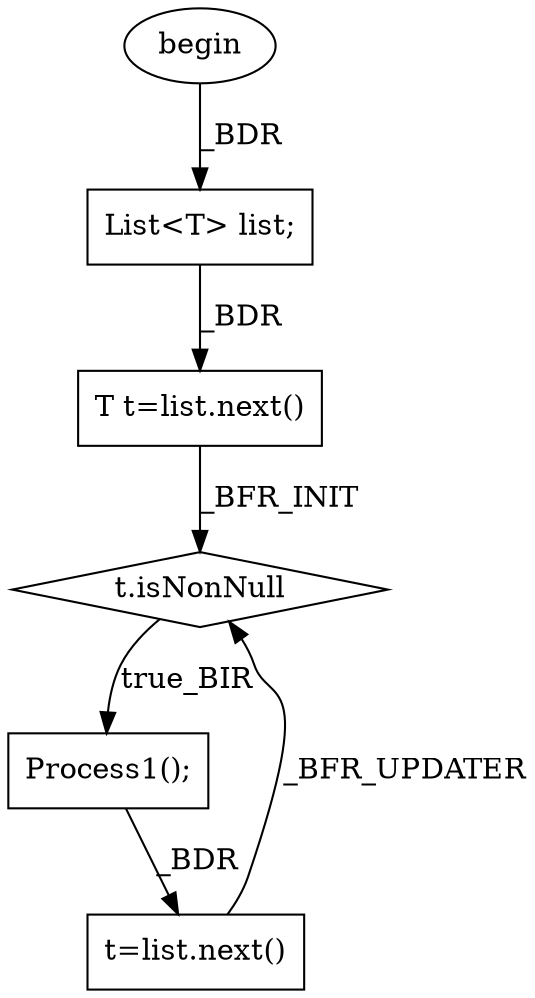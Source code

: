 digraph G{
F0T0[ shape=ellipse, label="begin", style="filled", fillcolor="white"]
F55T67[ shape=box, label="List\<T\> list;", style="filled", fillcolor="white"]
F69T102[ shape=box, label="T t=list.next()", style="filled", fillcolor="white"]
F80T83[ shape=diamond, label="t.isNonNull", style="filled", fillcolor="white"]
F90T100[ shape=box, label="Process1();", style="filled", fillcolor="white"]
F76T76[ shape=box, label="t=list.next()", style="filled", fillcolor="white"]
F0T0 -> F55T67[label="_BDR"]
F55T67 -> F69T102[label="_BDR"]
F90T100 -> F76T76[label="_BDR"]
F80T83 -> F90T100[label="true_BIR"]
F69T102 -> F80T83[label="_BFR_INIT"]
F76T76 -> F80T83[label="_BFR_UPDATER"]
}
